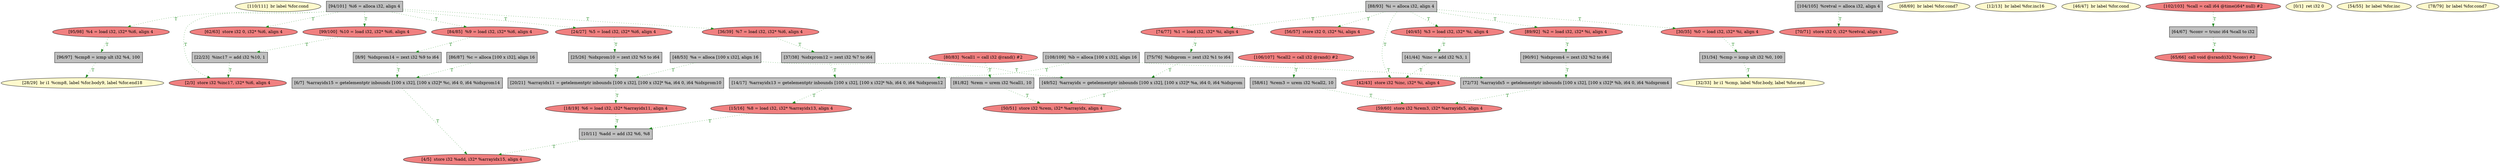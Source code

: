 
digraph G {


node110 [fillcolor=lemonchiffon,label="[110/111]  br label %for.cond",shape=ellipse,style=filled ]
node108 [fillcolor=grey,label="[108/109]  %b = alloca [100 x i32], align 16",shape=rectangle,style=filled ]
node106 [fillcolor=lightcoral,label="[15/16]  %8 = load i32, i32* %arrayidx13, align 4",shape=ellipse,style=filled ]
node105 [fillcolor=lightcoral,label="[106/107]  %call2 = call i32 @rand() #2",shape=ellipse,style=filled ]
node103 [fillcolor=lightcoral,label="[50/51]  store i32 %rem, i32* %arrayidx, align 4",shape=ellipse,style=filled ]
node101 [fillcolor=grey,label="[104/105]  %retval = alloca i32, align 4",shape=rectangle,style=filled ]
node100 [fillcolor=grey,label="[31/34]  %cmp = icmp ult i32 %0, 100",shape=rectangle,style=filled ]
node111 [fillcolor=grey,label="[96/97]  %cmp8 = icmp ult i32 %4, 100",shape=rectangle,style=filled ]
node99 [fillcolor=lightcoral,label="[95/98]  %4 = load i32, i32* %i6, align 4",shape=ellipse,style=filled ]
node94 [fillcolor=grey,label="[88/93]  %i = alloca i32, align 4",shape=rectangle,style=filled ]
node92 [fillcolor=lightcoral,label="[84/85]  %9 = load i32, i32* %i6, align 4",shape=ellipse,style=filled ]
node71 [fillcolor=lightcoral,label="[36/39]  %7 = load i32, i32* %i6, align 4",shape=ellipse,style=filled ]
node102 [fillcolor=grey,label="[49/52]  %arrayidx = getelementptr inbounds [100 x i32], [100 x i32]* %a, i64 0, i64 %idxprom",shape=rectangle,style=filled ]
node70 [fillcolor=lemonchiffon,label="[32/33]  br i1 %cmp, label %for.body, label %for.end",shape=ellipse,style=filled ]
node82 [fillcolor=lemonchiffon,label="[68/69]  br label %for.cond7",shape=ellipse,style=filled ]
node96 [fillcolor=grey,label="[94/101]  %i6 = alloca i32, align 4",shape=rectangle,style=filled ]
node67 [fillcolor=lightcoral,label="[24/27]  %5 = load i32, i32* %i6, align 4",shape=ellipse,style=filled ]
node66 [fillcolor=grey,label="[22/23]  %inc17 = add i32 %10, 1",shape=rectangle,style=filled ]
node95 [fillcolor=lightcoral,label="[89/92]  %2 = load i32, i32* %i, align 4",shape=ellipse,style=filled ]
node65 [fillcolor=grey,label="[20/21]  %arrayidx11 = getelementptr inbounds [100 x i32], [100 x i32]* %a, i64 0, i64 %idxprom10",shape=rectangle,style=filled ]
node62 [fillcolor=lemonchiffon,label="[12/13]  br label %for.inc16",shape=ellipse,style=filled ]
node68 [fillcolor=lemonchiffon,label="[28/29]  br i1 %cmp8, label %for.body9, label %for.end18",shape=ellipse,style=filled ]
node64 [fillcolor=lightcoral,label="[18/19]  %6 = load i32, i32* %arrayidx11, align 4",shape=ellipse,style=filled ]
node73 [fillcolor=lemonchiffon,label="[46/47]  br label %for.cond",shape=ellipse,style=filled ]
node57 [fillcolor=lightcoral,label="[2/3]  store i32 %inc17, i32* %i6, align 4",shape=ellipse,style=filled ]
node104 [fillcolor=lightcoral,label="[99/100]  %10 = load i32, i32* %i6, align 4",shape=ellipse,style=filled ]
node58 [fillcolor=lightcoral,label="[4/5]  store i32 %add, i32* %arrayidx15, align 4",shape=ellipse,style=filled ]
node87 [fillcolor=lightcoral,label="[74/77]  %1 = load i32, i32* %i, align 4",shape=ellipse,style=filled ]
node63 [fillcolor=grey,label="[14/17]  %arrayidx13 = getelementptr inbounds [100 x i32], [100 x i32]* %b, i64 0, i64 %idxprom12",shape=rectangle,style=filled ]
node72 [fillcolor=lightcoral,label="[40/45]  %3 = load i32, i32* %i, align 4",shape=ellipse,style=filled ]
node61 [fillcolor=grey,label="[10/11]  %add = add i32 %6, %8",shape=rectangle,style=filled ]
node79 [fillcolor=lightcoral,label="[42/43]  store i32 %inc, i32* %i, align 4",shape=ellipse,style=filled ]
node80 [fillcolor=lightcoral,label="[62/63]  store i32 0, i32* %i6, align 4",shape=ellipse,style=filled ]
node59 [fillcolor=grey,label="[6/7]  %arrayidx15 = getelementptr inbounds [100 x i32], [100 x i32]* %c, i64 0, i64 %idxprom14",shape=rectangle,style=filled ]
node98 [fillcolor=grey,label="[75/76]  %idxprom = zext i32 %1 to i64",shape=rectangle,style=filled ]
node77 [fillcolor=lightcoral,label="[56/57]  store i32 0, i32* %i, align 4",shape=ellipse,style=filled ]
node60 [fillcolor=grey,label="[8/9]  %idxprom14 = zext i32 %9 to i64",shape=rectangle,style=filled ]
node107 [fillcolor=lightcoral,label="[59/60]  store i32 %rem3, i32* %arrayidx5, align 4",shape=ellipse,style=filled ]
node97 [fillcolor=lightcoral,label="[102/103]  %call = call i64 @time(i64* null) #2",shape=ellipse,style=filled ]
node91 [fillcolor=grey,label="[81/82]  %rem = urem i32 %call1, 10",shape=rectangle,style=filled ]
node109 [fillcolor=grey,label="[90/91]  %idxprom4 = zext i32 %2 to i64",shape=rectangle,style=filled ]
node74 [fillcolor=grey,label="[48/53]  %a = alloca [100 x i32], align 16",shape=rectangle,style=filled ]
node90 [fillcolor=lightcoral,label="[80/83]  %call1 = call i32 @rand() #2",shape=ellipse,style=filled ]
node86 [fillcolor=grey,label="[25/26]  %idxprom10 = zext i32 %5 to i64",shape=rectangle,style=filled ]
node75 [fillcolor=grey,label="[37/38]  %idxprom12 = zext i32 %7 to i64",shape=rectangle,style=filled ]
node56 [fillcolor=lemonchiffon,label="[0/1]  ret i32 0",shape=ellipse,style=filled ]
node76 [fillcolor=lemonchiffon,label="[54/55]  br label %for.inc",shape=ellipse,style=filled ]
node78 [fillcolor=grey,label="[58/61]  %rem3 = urem i32 %call2, 10",shape=rectangle,style=filled ]
node69 [fillcolor=lightcoral,label="[30/35]  %0 = load i32, i32* %i, align 4",shape=ellipse,style=filled ]
node81 [fillcolor=grey,label="[64/67]  %conv = trunc i64 %call to i32",shape=rectangle,style=filled ]
node84 [fillcolor=grey,label="[41/44]  %inc = add i32 %3, 1",shape=rectangle,style=filled ]
node83 [fillcolor=lightcoral,label="[70/71]  store i32 0, i32* %retval, align 4",shape=ellipse,style=filled ]
node85 [fillcolor=grey,label="[72/73]  %arrayidx5 = getelementptr inbounds [100 x i32], [100 x i32]* %b, i64 0, i64 %idxprom4",shape=rectangle,style=filled ]
node93 [fillcolor=grey,label="[86/87]  %c = alloca [100 x i32], align 16",shape=rectangle,style=filled ]
node88 [fillcolor=lemonchiffon,label="[78/79]  br label %for.cond7",shape=ellipse,style=filled ]
node89 [fillcolor=lightcoral,label="[65/66]  call void @srand(i32 %conv) #2",shape=ellipse,style=filled ]

node72->node84 [style=dotted,color=forestgreen,label="T",fontcolor=forestgreen ]
node104->node66 [style=dotted,color=forestgreen,label="T",fontcolor=forestgreen ]
node99->node111 [style=dotted,color=forestgreen,label="T",fontcolor=forestgreen ]
node95->node109 [style=dotted,color=forestgreen,label="T",fontcolor=forestgreen ]
node85->node107 [style=dotted,color=forestgreen,label="T",fontcolor=forestgreen ]
node91->node103 [style=dotted,color=forestgreen,label="T",fontcolor=forestgreen ]
node102->node103 [style=dotted,color=forestgreen,label="T",fontcolor=forestgreen ]
node98->node102 [style=dotted,color=forestgreen,label="T",fontcolor=forestgreen ]
node97->node81 [style=dotted,color=forestgreen,label="T",fontcolor=forestgreen ]
node105->node78 [style=dotted,color=forestgreen,label="T",fontcolor=forestgreen ]
node96->node92 [style=dotted,color=forestgreen,label="T",fontcolor=forestgreen ]
node66->node57 [style=dotted,color=forestgreen,label="T",fontcolor=forestgreen ]
node109->node85 [style=dotted,color=forestgreen,label="T",fontcolor=forestgreen ]
node61->node58 [style=dotted,color=forestgreen,label="T",fontcolor=forestgreen ]
node96->node99 [style=dotted,color=forestgreen,label="T",fontcolor=forestgreen ]
node59->node58 [style=dotted,color=forestgreen,label="T",fontcolor=forestgreen ]
node69->node100 [style=dotted,color=forestgreen,label="T",fontcolor=forestgreen ]
node96->node57 [style=dotted,color=forestgreen,label="T",fontcolor=forestgreen ]
node111->node68 [style=dotted,color=forestgreen,label="T",fontcolor=forestgreen ]
node86->node65 [style=dotted,color=forestgreen,label="T",fontcolor=forestgreen ]
node100->node70 [style=dotted,color=forestgreen,label="T",fontcolor=forestgreen ]
node96->node80 [style=dotted,color=forestgreen,label="T",fontcolor=forestgreen ]
node74->node102 [style=dotted,color=forestgreen,label="T",fontcolor=forestgreen ]
node60->node59 [style=dotted,color=forestgreen,label="T",fontcolor=forestgreen ]
node96->node71 [style=dotted,color=forestgreen,label="T",fontcolor=forestgreen ]
node75->node63 [style=dotted,color=forestgreen,label="T",fontcolor=forestgreen ]
node92->node60 [style=dotted,color=forestgreen,label="T",fontcolor=forestgreen ]
node81->node89 [style=dotted,color=forestgreen,label="T",fontcolor=forestgreen ]
node63->node106 [style=dotted,color=forestgreen,label="T",fontcolor=forestgreen ]
node93->node59 [style=dotted,color=forestgreen,label="T",fontcolor=forestgreen ]
node94->node79 [style=dotted,color=forestgreen,label="T",fontcolor=forestgreen ]
node65->node64 [style=dotted,color=forestgreen,label="T",fontcolor=forestgreen ]
node90->node91 [style=dotted,color=forestgreen,label="T",fontcolor=forestgreen ]
node84->node79 [style=dotted,color=forestgreen,label="T",fontcolor=forestgreen ]
node94->node72 [style=dotted,color=forestgreen,label="T",fontcolor=forestgreen ]
node74->node65 [style=dotted,color=forestgreen,label="T",fontcolor=forestgreen ]
node106->node61 [style=dotted,color=forestgreen,label="T",fontcolor=forestgreen ]
node94->node87 [style=dotted,color=forestgreen,label="T",fontcolor=forestgreen ]
node87->node98 [style=dotted,color=forestgreen,label="T",fontcolor=forestgreen ]
node101->node83 [style=dotted,color=forestgreen,label="T",fontcolor=forestgreen ]
node67->node86 [style=dotted,color=forestgreen,label="T",fontcolor=forestgreen ]
node94->node69 [style=dotted,color=forestgreen,label="T",fontcolor=forestgreen ]
node64->node61 [style=dotted,color=forestgreen,label="T",fontcolor=forestgreen ]
node94->node95 [style=dotted,color=forestgreen,label="T",fontcolor=forestgreen ]
node71->node75 [style=dotted,color=forestgreen,label="T",fontcolor=forestgreen ]
node78->node107 [style=dotted,color=forestgreen,label="T",fontcolor=forestgreen ]
node96->node67 [style=dotted,color=forestgreen,label="T",fontcolor=forestgreen ]
node94->node77 [style=dotted,color=forestgreen,label="T",fontcolor=forestgreen ]
node108->node85 [style=dotted,color=forestgreen,label="T",fontcolor=forestgreen ]
node96->node104 [style=dotted,color=forestgreen,label="T",fontcolor=forestgreen ]
node108->node63 [style=dotted,color=forestgreen,label="T",fontcolor=forestgreen ]


}
